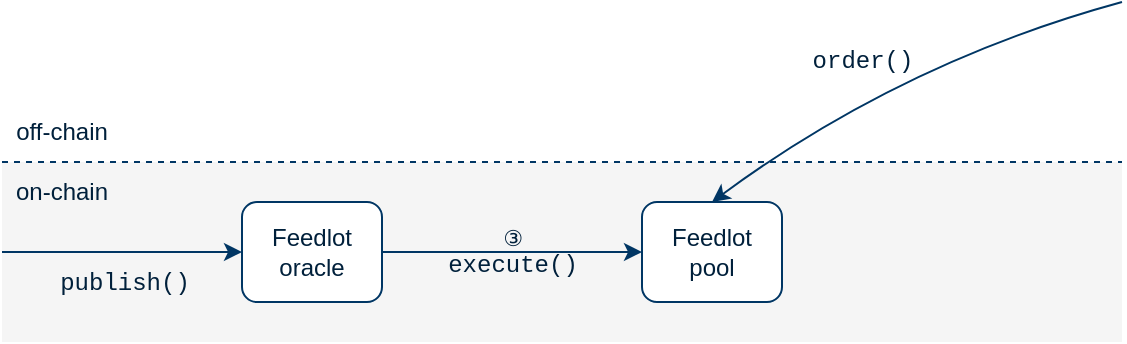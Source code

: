 <mxfile version="20.8.16" type="device"><diagram name="Page-1" id="9r9I9pyghqZJYtWIarmW"><mxGraphModel dx="1001" dy="602" grid="1" gridSize="10" guides="1" tooltips="1" connect="1" arrows="1" fold="1" page="1" pageScale="1" pageWidth="600" pageHeight="190" math="0" shadow="0"><root><mxCell id="0"/><mxCell id="1" parent="0"/><mxCell id="u1KozPr3kR70f_pBD7ld-2" value="" style="rounded=0;whiteSpace=wrap;html=1;fillColor=#f5f5f5;strokeColor=none;shadow=0;fontColor=#00203B;" parent="1" vertex="1"><mxGeometry x="20" y="290" width="560" height="90" as="geometry"/></mxCell><mxCell id="u1KozPr3kR70f_pBD7ld-3" value="on-chain" style="text;html=1;strokeColor=none;fillColor=none;align=center;verticalAlign=middle;whiteSpace=wrap;rounded=0;fontColor=#00203B;" parent="1" vertex="1"><mxGeometry x="20" y="290" width="60" height="30" as="geometry"/></mxCell><mxCell id="u1KozPr3kR70f_pBD7ld-4" value="off-chain" style="text;html=1;strokeColor=none;fillColor=none;align=center;verticalAlign=middle;whiteSpace=wrap;rounded=0;fontColor=#00203B;" parent="1" vertex="1"><mxGeometry x="20" y="260" width="60" height="30" as="geometry"/></mxCell><mxCell id="u1KozPr3kR70f_pBD7ld-5" value="Feedlot oracle" style="rounded=1;whiteSpace=wrap;html=1;fontColor=#00203B;strokeColor=#003664;" parent="1" vertex="1"><mxGeometry x="140" y="310" width="70" height="50" as="geometry"/></mxCell><mxCell id="u1KozPr3kR70f_pBD7ld-10" value="" style="endArrow=none;dashed=1;html=1;rounded=0;fontFamily=Courier New;exitX=0;exitY=0;exitDx=0;exitDy=0;entryX=1;entryY=0;entryDx=0;entryDy=0;fontColor=#00203B;strokeColor=#003664;" parent="1" source="u1KozPr3kR70f_pBD7ld-2" target="u1KozPr3kR70f_pBD7ld-2" edge="1"><mxGeometry width="50" height="50" relative="1" as="geometry"><mxPoint x="250" y="290" as="sourcePoint"/><mxPoint x="300" y="240" as="targetPoint"/></mxGeometry></mxCell><mxCell id="ApT_77sQUaIkI68eefPG-4" value="Feedlot &lt;br&gt;pool" style="rounded=1;whiteSpace=wrap;html=1;fontColor=#00203B;strokeColor=#003664;" parent="1" vertex="1"><mxGeometry x="340" y="310" width="70" height="50" as="geometry"/></mxCell><mxCell id="VGqPM71q6bJHBLuUwvny-7" value="③&lt;br&gt;&lt;font style=&quot;font-size: 12px;&quot; face=&quot;Courier New&quot;&gt;execute(&lt;/font&gt;&lt;font style=&quot;font-size: 12px;&quot; face=&quot;Courier New&quot;&gt;)&lt;/font&gt;" style="edgeStyle=orthogonalEdgeStyle;orthogonalLoop=1;jettySize=auto;html=1;exitX=1;exitY=0.5;exitDx=0;exitDy=0;entryX=0;entryY=0.5;entryDx=0;entryDy=0;labelBackgroundColor=none;fontFamily=Helvetica;rounded=0;fontColor=#00203B;strokeColor=#003664;" parent="1" source="u1KozPr3kR70f_pBD7ld-5" target="ApT_77sQUaIkI68eefPG-4" edge="1"><mxGeometry relative="1" as="geometry"><mxPoint x="112.5" y="380" as="sourcePoint"/></mxGeometry></mxCell><mxCell id="VGqPM71q6bJHBLuUwvny-8" value="&lt;font face=&quot;Courier New&quot;&gt;publish()&lt;/font&gt;" style="endArrow=classic;html=1;labelBackgroundColor=none;fontFamily=Helvetica;fontSize=12;curved=1;entryX=0;entryY=0.5;entryDx=0;entryDy=0;exitX=0;exitY=0.5;exitDx=0;exitDy=0;fontColor=#00203B;strokeColor=#003664;" parent="1" source="u1KozPr3kR70f_pBD7ld-2" target="u1KozPr3kR70f_pBD7ld-5" edge="1"><mxGeometry x="0.007" y="-15" width="50" height="50" relative="1" as="geometry"><mxPoint x="80" y="370" as="sourcePoint"/><mxPoint x="130" y="320" as="targetPoint"/><mxPoint as="offset"/></mxGeometry></mxCell><mxCell id="VGqPM71q6bJHBLuUwvny-9" value="order()" style="endArrow=classic;html=1;labelBackgroundColor=none;strokeColor=#003664;fontFamily=Courier New;fontSize=12;fontColor=#00203B;entryX=0.5;entryY=0;entryDx=0;entryDy=0;curved=1;" parent="1" target="ApT_77sQUaIkI68eefPG-4" edge="1"><mxGeometry x="0.122" y="-12" width="50" height="50" relative="1" as="geometry"><mxPoint x="580" y="210" as="sourcePoint"/><mxPoint x="320" y="230" as="targetPoint"/><Array as="points"><mxPoint x="470" y="240"/></Array><mxPoint as="offset"/></mxGeometry></mxCell></root></mxGraphModel></diagram></mxfile>